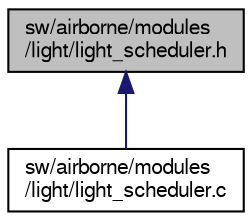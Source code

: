 digraph "sw/airborne/modules/light/light_scheduler.h"
{
  edge [fontname="FreeSans",fontsize="10",labelfontname="FreeSans",labelfontsize="10"];
  node [fontname="FreeSans",fontsize="10",shape=record];
  Node1 [label="sw/airborne/modules\l/light/light_scheduler.h",height=0.2,width=0.4,color="black", fillcolor="grey75", style="filled", fontcolor="black"];
  Node1 -> Node2 [dir="back",color="midnightblue",fontsize="10",style="solid",fontname="FreeSans"];
  Node2 [label="sw/airborne/modules\l/light/light_scheduler.c",height=0.2,width=0.4,color="black", fillcolor="white", style="filled",URL="$light__scheduler_8c.html",tooltip="basic LED scheduler based on WS2812 RGB led driver "];
}
